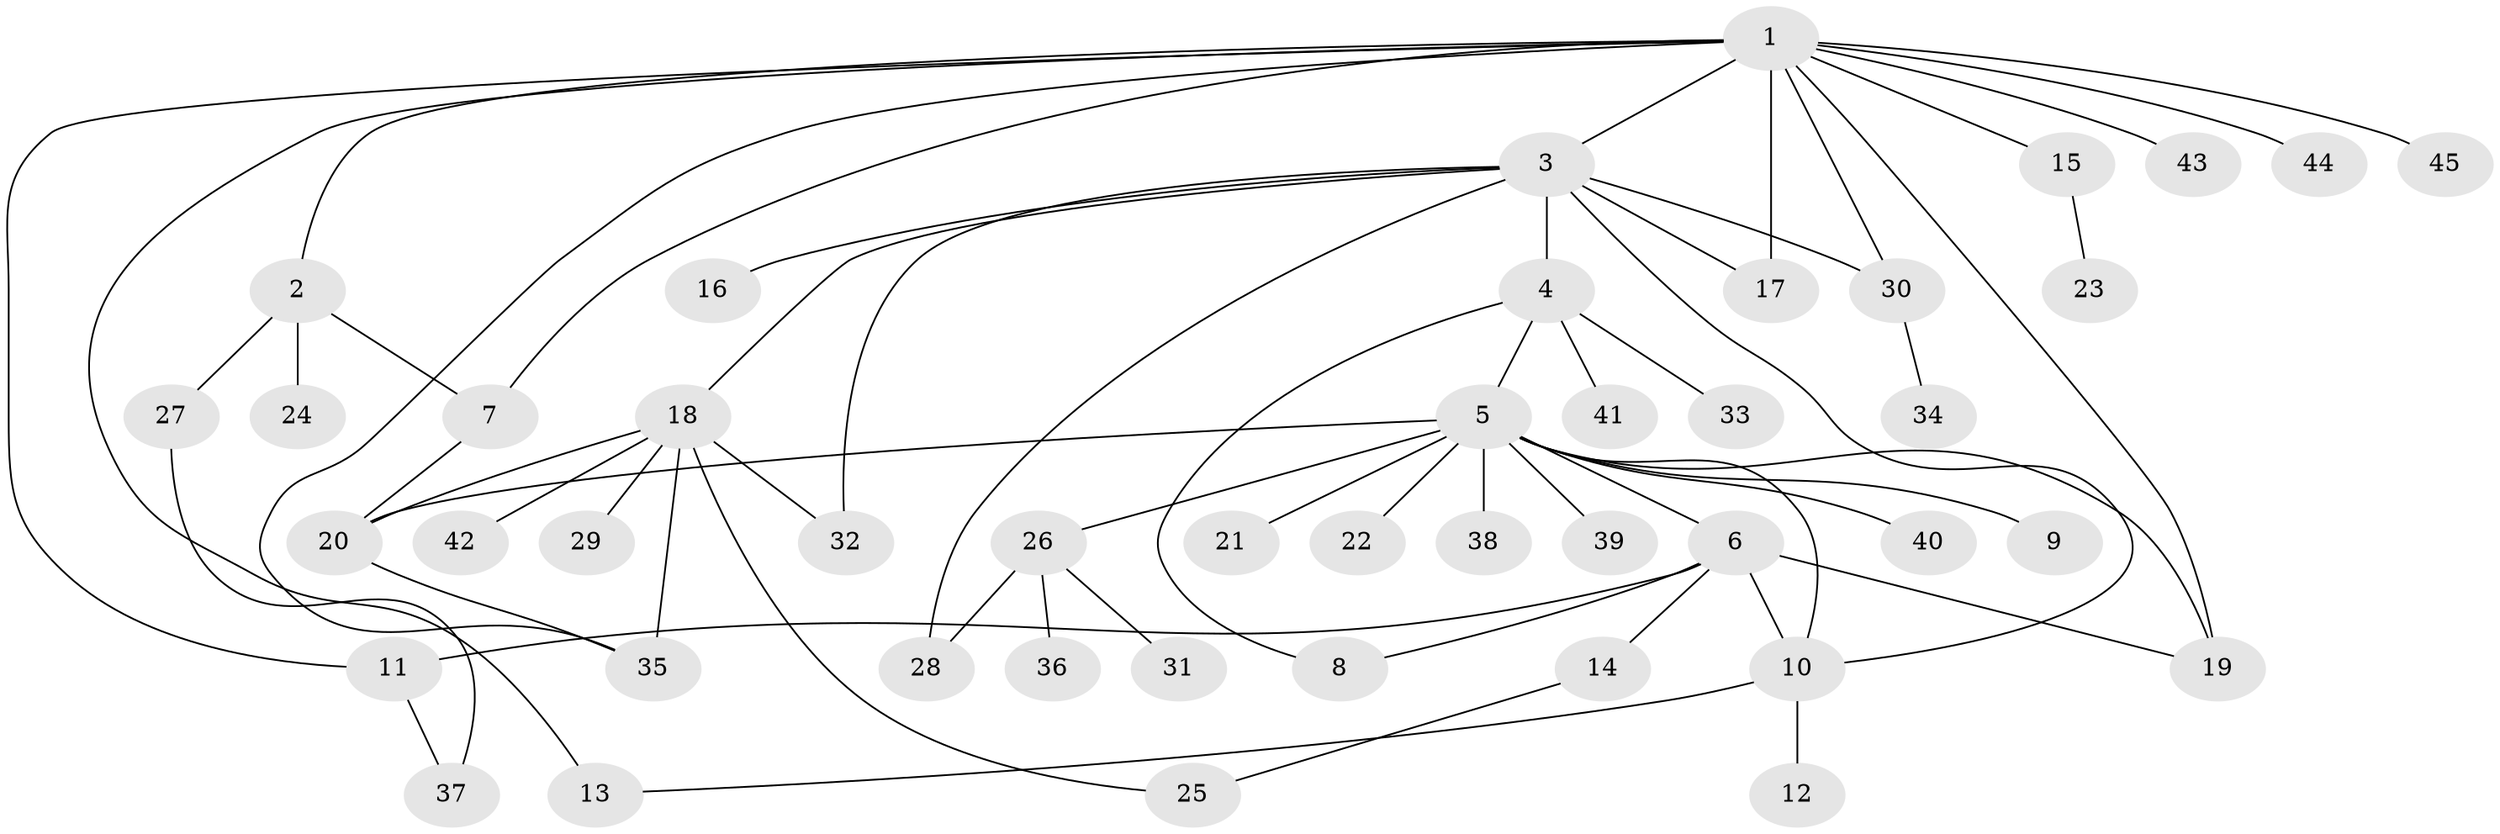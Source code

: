 // original degree distribution, {14: 0.011494252873563218, 5: 0.034482758620689655, 10: 0.011494252873563218, 1: 0.5632183908045977, 6: 0.011494252873563218, 13: 0.011494252873563218, 19: 0.011494252873563218, 9: 0.011494252873563218, 2: 0.2413793103448276, 8: 0.022988505747126436, 3: 0.05747126436781609, 4: 0.011494252873563218}
// Generated by graph-tools (version 1.1) at 2025/35/03/09/25 02:35:31]
// undirected, 45 vertices, 62 edges
graph export_dot {
graph [start="1"]
  node [color=gray90,style=filled];
  1;
  2;
  3;
  4;
  5;
  6;
  7;
  8;
  9;
  10;
  11;
  12;
  13;
  14;
  15;
  16;
  17;
  18;
  19;
  20;
  21;
  22;
  23;
  24;
  25;
  26;
  27;
  28;
  29;
  30;
  31;
  32;
  33;
  34;
  35;
  36;
  37;
  38;
  39;
  40;
  41;
  42;
  43;
  44;
  45;
  1 -- 2 [weight=1.0];
  1 -- 3 [weight=1.0];
  1 -- 7 [weight=1.0];
  1 -- 11 [weight=1.0];
  1 -- 13 [weight=1.0];
  1 -- 15 [weight=1.0];
  1 -- 17 [weight=1.0];
  1 -- 19 [weight=1.0];
  1 -- 30 [weight=1.0];
  1 -- 35 [weight=1.0];
  1 -- 43 [weight=1.0];
  1 -- 44 [weight=1.0];
  1 -- 45 [weight=1.0];
  2 -- 7 [weight=1.0];
  2 -- 24 [weight=1.0];
  2 -- 27 [weight=1.0];
  3 -- 4 [weight=1.0];
  3 -- 10 [weight=1.0];
  3 -- 16 [weight=1.0];
  3 -- 17 [weight=1.0];
  3 -- 18 [weight=1.0];
  3 -- 28 [weight=1.0];
  3 -- 30 [weight=1.0];
  3 -- 32 [weight=1.0];
  4 -- 5 [weight=1.0];
  4 -- 8 [weight=1.0];
  4 -- 33 [weight=1.0];
  4 -- 41 [weight=1.0];
  5 -- 6 [weight=1.0];
  5 -- 9 [weight=1.0];
  5 -- 10 [weight=1.0];
  5 -- 19 [weight=1.0];
  5 -- 20 [weight=1.0];
  5 -- 21 [weight=1.0];
  5 -- 22 [weight=1.0];
  5 -- 26 [weight=1.0];
  5 -- 38 [weight=1.0];
  5 -- 39 [weight=1.0];
  5 -- 40 [weight=1.0];
  6 -- 8 [weight=1.0];
  6 -- 10 [weight=1.0];
  6 -- 11 [weight=11.0];
  6 -- 14 [weight=1.0];
  6 -- 19 [weight=1.0];
  7 -- 20 [weight=6.0];
  10 -- 12 [weight=3.0];
  10 -- 13 [weight=1.0];
  11 -- 37 [weight=1.0];
  14 -- 25 [weight=1.0];
  15 -- 23 [weight=1.0];
  18 -- 20 [weight=1.0];
  18 -- 25 [weight=1.0];
  18 -- 29 [weight=1.0];
  18 -- 32 [weight=1.0];
  18 -- 35 [weight=1.0];
  18 -- 42 [weight=1.0];
  20 -- 35 [weight=1.0];
  26 -- 28 [weight=1.0];
  26 -- 31 [weight=1.0];
  26 -- 36 [weight=1.0];
  27 -- 37 [weight=1.0];
  30 -- 34 [weight=1.0];
}
